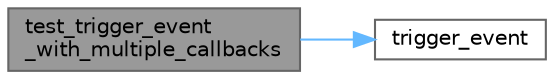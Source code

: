 digraph "test_trigger_event_with_multiple_callbacks"
{
 // LATEX_PDF_SIZE
  bgcolor="transparent";
  edge [fontname=Helvetica,fontsize=10,labelfontname=Helvetica,labelfontsize=10];
  node [fontname=Helvetica,fontsize=10,shape=box,height=0.2,width=0.4];
  rankdir="LR";
  Node1 [id="Node000001",label="test_trigger_event\l_with_multiple_callbacks",height=0.2,width=0.4,color="gray40", fillcolor="grey60", style="filled", fontcolor="black",tooltip=" "];
  Node1 -> Node2 [id="edge2_Node000001_Node000002",color="steelblue1",style="solid",tooltip=" "];
  Node2 [id="Node000002",label="trigger_event",height=0.2,width=0.4,color="grey40", fillcolor="white", style="filled",URL="$classunittests_1_1basiceventhandlertest_1_1_test_event_handler.html#aacd5d4e13ce05a20d0ebdedbf5457116",tooltip=" "];
}

